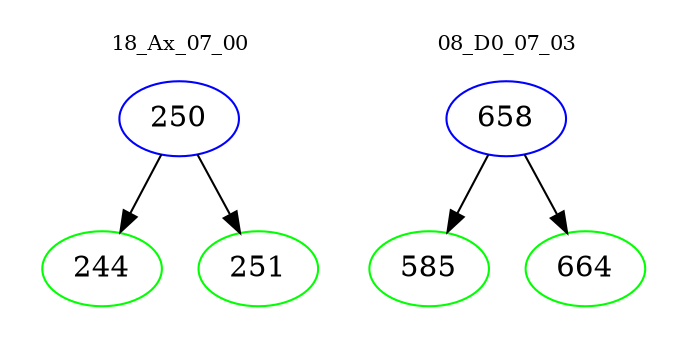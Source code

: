 digraph{
subgraph cluster_0 {
color = white
label = "18_Ax_07_00";
fontsize=10;
T0_250 [label="250", color="blue"]
T0_250 -> T0_244 [color="black"]
T0_244 [label="244", color="green"]
T0_250 -> T0_251 [color="black"]
T0_251 [label="251", color="green"]
}
subgraph cluster_1 {
color = white
label = "08_D0_07_03";
fontsize=10;
T1_658 [label="658", color="blue"]
T1_658 -> T1_585 [color="black"]
T1_585 [label="585", color="green"]
T1_658 -> T1_664 [color="black"]
T1_664 [label="664", color="green"]
}
}

